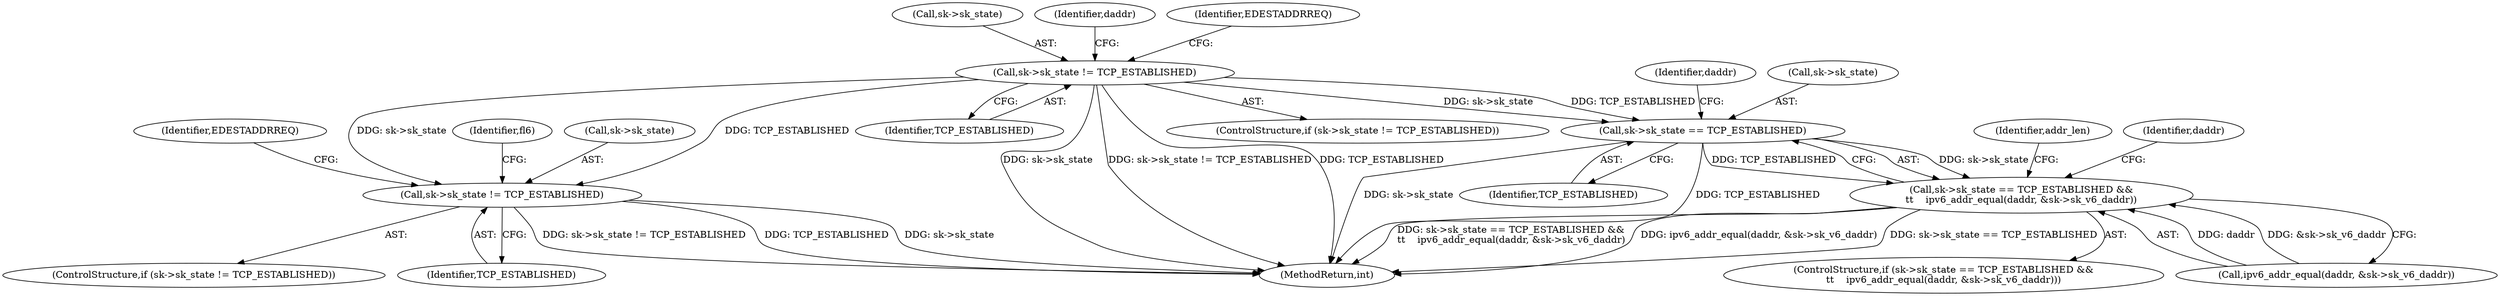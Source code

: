 digraph "0_linux_45f6fad84cc305103b28d73482b344d7f5b76f39_18@pointer" {
"1000254" [label="(Call,sk->sk_state != TCP_ESTABLISHED)"];
"1000462" [label="(Call,sk->sk_state == TCP_ESTABLISHED)"];
"1000461" [label="(Call,sk->sk_state == TCP_ESTABLISHED &&\n\t\t    ipv6_addr_equal(daddr, &sk->sk_v6_daddr))"];
"1000502" [label="(Call,sk->sk_state != TCP_ESTABLISHED)"];
"1000509" [label="(Identifier,EDESTADDRREQ)"];
"1000482" [label="(Identifier,addr_len)"];
"1000512" [label="(Identifier,fl6)"];
"1000503" [label="(Call,sk->sk_state)"];
"1000467" [label="(Call,ipv6_addr_equal(daddr, &sk->sk_v6_daddr))"];
"1000462" [label="(Call,sk->sk_state == TCP_ESTABLISHED)"];
"1000258" [label="(Identifier,TCP_ESTABLISHED)"];
"1000502" [label="(Call,sk->sk_state != TCP_ESTABLISHED)"];
"1000466" [label="(Identifier,TCP_ESTABLISHED)"];
"1000474" [label="(Identifier,daddr)"];
"1000468" [label="(Identifier,daddr)"];
"1000460" [label="(ControlStructure,if (sk->sk_state == TCP_ESTABLISHED &&\n\t\t    ipv6_addr_equal(daddr, &sk->sk_v6_daddr)))"];
"1000501" [label="(ControlStructure,if (sk->sk_state != TCP_ESTABLISHED))"];
"1000461" [label="(Call,sk->sk_state == TCP_ESTABLISHED &&\n\t\t    ipv6_addr_equal(daddr, &sk->sk_v6_daddr))"];
"1000506" [label="(Identifier,TCP_ESTABLISHED)"];
"1000255" [label="(Call,sk->sk_state)"];
"1001043" [label="(MethodReturn,int)"];
"1000253" [label="(ControlStructure,if (sk->sk_state != TCP_ESTABLISHED))"];
"1000263" [label="(Identifier,daddr)"];
"1000463" [label="(Call,sk->sk_state)"];
"1000261" [label="(Identifier,EDESTADDRREQ)"];
"1000254" [label="(Call,sk->sk_state != TCP_ESTABLISHED)"];
"1000254" -> "1000253"  [label="AST: "];
"1000254" -> "1000258"  [label="CFG: "];
"1000255" -> "1000254"  [label="AST: "];
"1000258" -> "1000254"  [label="AST: "];
"1000261" -> "1000254"  [label="CFG: "];
"1000263" -> "1000254"  [label="CFG: "];
"1000254" -> "1001043"  [label="DDG: sk->sk_state"];
"1000254" -> "1001043"  [label="DDG: sk->sk_state != TCP_ESTABLISHED"];
"1000254" -> "1001043"  [label="DDG: TCP_ESTABLISHED"];
"1000254" -> "1000462"  [label="DDG: sk->sk_state"];
"1000254" -> "1000462"  [label="DDG: TCP_ESTABLISHED"];
"1000254" -> "1000502"  [label="DDG: sk->sk_state"];
"1000254" -> "1000502"  [label="DDG: TCP_ESTABLISHED"];
"1000462" -> "1000461"  [label="AST: "];
"1000462" -> "1000466"  [label="CFG: "];
"1000463" -> "1000462"  [label="AST: "];
"1000466" -> "1000462"  [label="AST: "];
"1000468" -> "1000462"  [label="CFG: "];
"1000461" -> "1000462"  [label="CFG: "];
"1000462" -> "1001043"  [label="DDG: sk->sk_state"];
"1000462" -> "1001043"  [label="DDG: TCP_ESTABLISHED"];
"1000462" -> "1000461"  [label="DDG: sk->sk_state"];
"1000462" -> "1000461"  [label="DDG: TCP_ESTABLISHED"];
"1000461" -> "1000460"  [label="AST: "];
"1000461" -> "1000467"  [label="CFG: "];
"1000467" -> "1000461"  [label="AST: "];
"1000474" -> "1000461"  [label="CFG: "];
"1000482" -> "1000461"  [label="CFG: "];
"1000461" -> "1001043"  [label="DDG: sk->sk_state == TCP_ESTABLISHED &&\n\t\t    ipv6_addr_equal(daddr, &sk->sk_v6_daddr)"];
"1000461" -> "1001043"  [label="DDG: ipv6_addr_equal(daddr, &sk->sk_v6_daddr)"];
"1000461" -> "1001043"  [label="DDG: sk->sk_state == TCP_ESTABLISHED"];
"1000467" -> "1000461"  [label="DDG: daddr"];
"1000467" -> "1000461"  [label="DDG: &sk->sk_v6_daddr"];
"1000502" -> "1000501"  [label="AST: "];
"1000502" -> "1000506"  [label="CFG: "];
"1000503" -> "1000502"  [label="AST: "];
"1000506" -> "1000502"  [label="AST: "];
"1000509" -> "1000502"  [label="CFG: "];
"1000512" -> "1000502"  [label="CFG: "];
"1000502" -> "1001043"  [label="DDG: TCP_ESTABLISHED"];
"1000502" -> "1001043"  [label="DDG: sk->sk_state"];
"1000502" -> "1001043"  [label="DDG: sk->sk_state != TCP_ESTABLISHED"];
}
